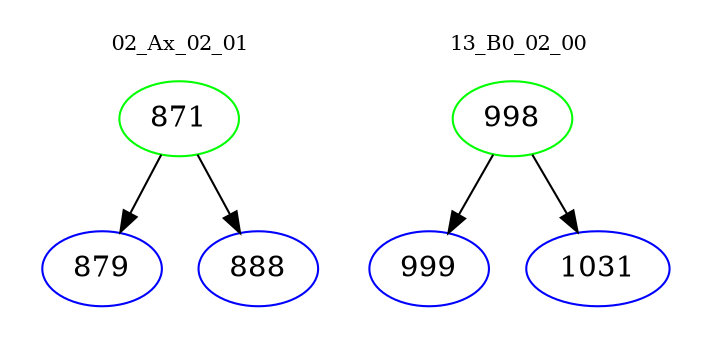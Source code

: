 digraph{
subgraph cluster_0 {
color = white
label = "02_Ax_02_01";
fontsize=10;
T0_871 [label="871", color="green"]
T0_871 -> T0_879 [color="black"]
T0_879 [label="879", color="blue"]
T0_871 -> T0_888 [color="black"]
T0_888 [label="888", color="blue"]
}
subgraph cluster_1 {
color = white
label = "13_B0_02_00";
fontsize=10;
T1_998 [label="998", color="green"]
T1_998 -> T1_999 [color="black"]
T1_999 [label="999", color="blue"]
T1_998 -> T1_1031 [color="black"]
T1_1031 [label="1031", color="blue"]
}
}
